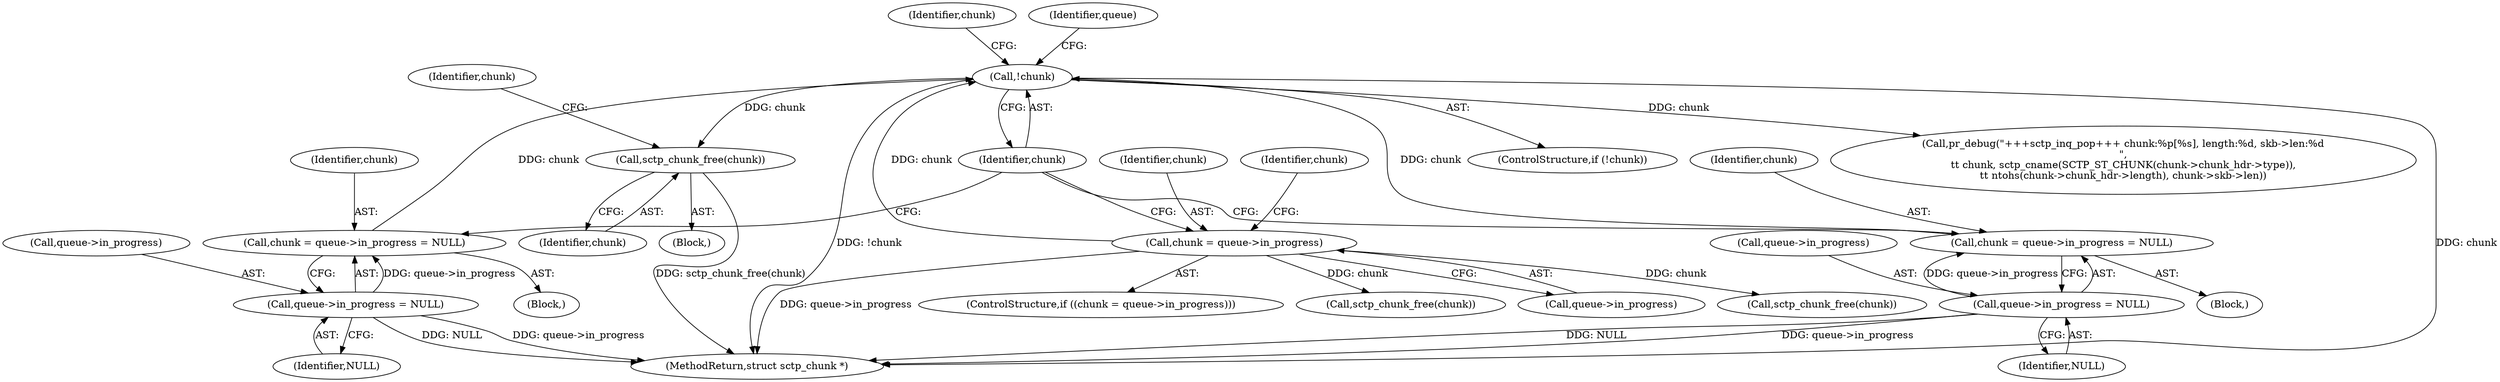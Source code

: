 digraph "0_linux_26b87c7881006311828bb0ab271a551a62dcceb4@API" {
"1000312" [label="(Call,sctp_chunk_free(chunk))"];
"1000191" [label="(Call,!chunk)"];
"1000122" [label="(Call,chunk = queue->in_progress)"];
"1000183" [label="(Call,chunk = queue->in_progress = NULL)"];
"1000185" [label="(Call,queue->in_progress = NULL)"];
"1000143" [label="(Call,chunk = queue->in_progress = NULL)"];
"1000145" [label="(Call,queue->in_progress = NULL)"];
"1000145" [label="(Call,queue->in_progress = NULL)"];
"1000233" [label="(Identifier,chunk)"];
"1000181" [label="(Call,sctp_chunk_free(chunk))"];
"1000123" [label="(Identifier,chunk)"];
"1000140" [label="(Block,)"];
"1000315" [label="(Identifier,chunk)"];
"1000131" [label="(Identifier,chunk)"];
"1000199" [label="(Identifier,queue)"];
"1000185" [label="(Call,queue->in_progress = NULL)"];
"1000186" [label="(Call,queue->in_progress)"];
"1000143" [label="(Call,chunk = queue->in_progress = NULL)"];
"1000149" [label="(Identifier,NULL)"];
"1000190" [label="(ControlStructure,if (!chunk))"];
"1000124" [label="(Call,queue->in_progress)"];
"1000141" [label="(Call,sctp_chunk_free(chunk))"];
"1000121" [label="(ControlStructure,if ((chunk = queue->in_progress)))"];
"1000180" [label="(Block,)"];
"1000189" [label="(Identifier,NULL)"];
"1000184" [label="(Identifier,chunk)"];
"1000122" [label="(Call,chunk = queue->in_progress)"];
"1000191" [label="(Call,!chunk)"];
"1000183" [label="(Call,chunk = queue->in_progress = NULL)"];
"1000312" [label="(Call,sctp_chunk_free(chunk))"];
"1000192" [label="(Identifier,chunk)"];
"1000146" [label="(Call,queue->in_progress)"];
"1000313" [label="(Identifier,chunk)"];
"1000144" [label="(Identifier,chunk)"];
"1000330" [label="(Call,pr_debug(\"+++sctp_inq_pop+++ chunk:%p[%s], length:%d, skb->len:%d\n\",\n\t\t chunk, sctp_cname(SCTP_ST_CHUNK(chunk->chunk_hdr->type)),\n\t\t ntohs(chunk->chunk_hdr->length), chunk->skb->len))"];
"1000353" [label="(MethodReturn,struct sctp_chunk *)"];
"1000311" [label="(Block,)"];
"1000312" -> "1000311"  [label="AST: "];
"1000312" -> "1000313"  [label="CFG: "];
"1000313" -> "1000312"  [label="AST: "];
"1000315" -> "1000312"  [label="CFG: "];
"1000312" -> "1000353"  [label="DDG: sctp_chunk_free(chunk)"];
"1000191" -> "1000312"  [label="DDG: chunk"];
"1000191" -> "1000190"  [label="AST: "];
"1000191" -> "1000192"  [label="CFG: "];
"1000192" -> "1000191"  [label="AST: "];
"1000199" -> "1000191"  [label="CFG: "];
"1000233" -> "1000191"  [label="CFG: "];
"1000191" -> "1000353"  [label="DDG: !chunk"];
"1000191" -> "1000353"  [label="DDG: chunk"];
"1000122" -> "1000191"  [label="DDG: chunk"];
"1000183" -> "1000191"  [label="DDG: chunk"];
"1000143" -> "1000191"  [label="DDG: chunk"];
"1000191" -> "1000330"  [label="DDG: chunk"];
"1000122" -> "1000121"  [label="AST: "];
"1000122" -> "1000124"  [label="CFG: "];
"1000123" -> "1000122"  [label="AST: "];
"1000124" -> "1000122"  [label="AST: "];
"1000131" -> "1000122"  [label="CFG: "];
"1000192" -> "1000122"  [label="CFG: "];
"1000122" -> "1000353"  [label="DDG: queue->in_progress"];
"1000122" -> "1000141"  [label="DDG: chunk"];
"1000122" -> "1000181"  [label="DDG: chunk"];
"1000183" -> "1000180"  [label="AST: "];
"1000183" -> "1000185"  [label="CFG: "];
"1000184" -> "1000183"  [label="AST: "];
"1000185" -> "1000183"  [label="AST: "];
"1000192" -> "1000183"  [label="CFG: "];
"1000185" -> "1000183"  [label="DDG: queue->in_progress"];
"1000185" -> "1000189"  [label="CFG: "];
"1000186" -> "1000185"  [label="AST: "];
"1000189" -> "1000185"  [label="AST: "];
"1000185" -> "1000353"  [label="DDG: queue->in_progress"];
"1000185" -> "1000353"  [label="DDG: NULL"];
"1000143" -> "1000140"  [label="AST: "];
"1000143" -> "1000145"  [label="CFG: "];
"1000144" -> "1000143"  [label="AST: "];
"1000145" -> "1000143"  [label="AST: "];
"1000192" -> "1000143"  [label="CFG: "];
"1000145" -> "1000143"  [label="DDG: queue->in_progress"];
"1000145" -> "1000149"  [label="CFG: "];
"1000146" -> "1000145"  [label="AST: "];
"1000149" -> "1000145"  [label="AST: "];
"1000145" -> "1000353"  [label="DDG: NULL"];
"1000145" -> "1000353"  [label="DDG: queue->in_progress"];
}
